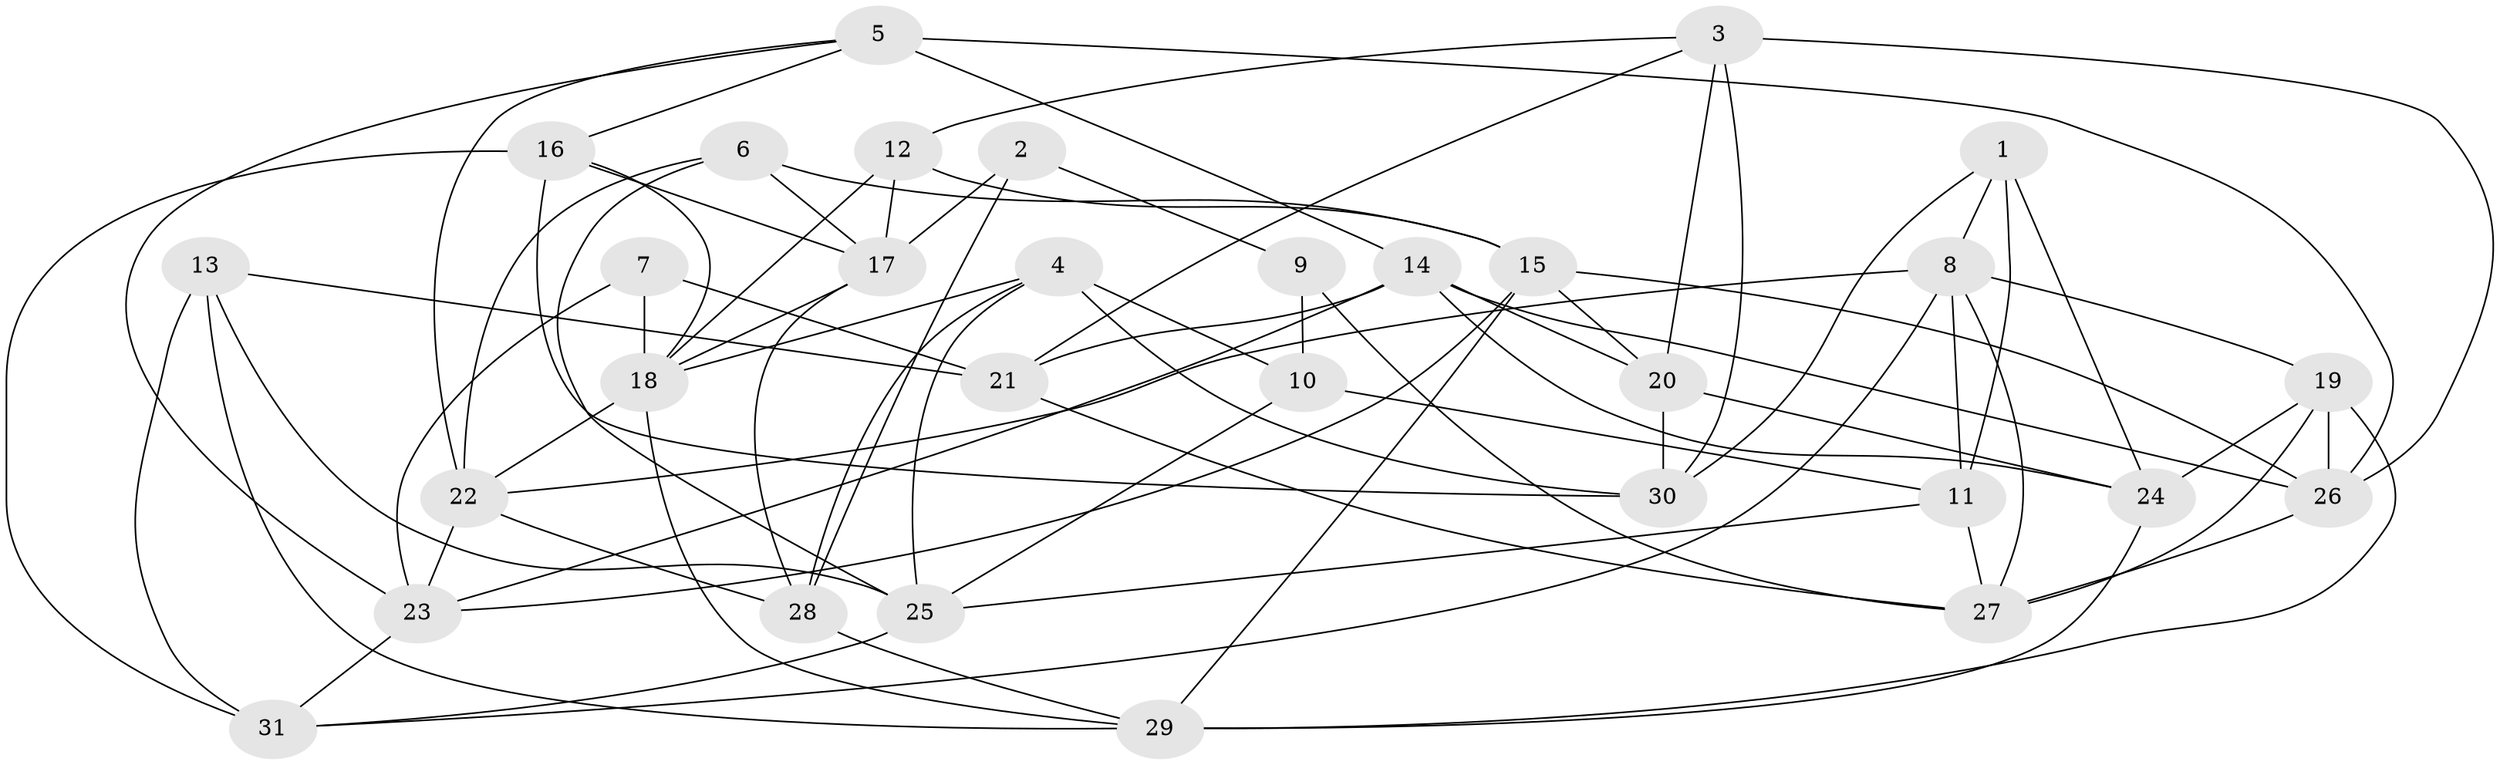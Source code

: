 // original degree distribution, {4: 1.0}
// Generated by graph-tools (version 1.1) at 2025/02/03/09/25 03:02:55]
// undirected, 31 vertices, 78 edges
graph export_dot {
graph [start="1"]
  node [color=gray90,style=filled];
  1;
  2;
  3;
  4;
  5;
  6;
  7;
  8;
  9;
  10;
  11;
  12;
  13;
  14;
  15;
  16;
  17;
  18;
  19;
  20;
  21;
  22;
  23;
  24;
  25;
  26;
  27;
  28;
  29;
  30;
  31;
  1 -- 8 [weight=1.0];
  1 -- 11 [weight=1.0];
  1 -- 24 [weight=1.0];
  1 -- 30 [weight=1.0];
  2 -- 9 [weight=2.0];
  2 -- 17 [weight=1.0];
  2 -- 28 [weight=1.0];
  3 -- 12 [weight=1.0];
  3 -- 20 [weight=1.0];
  3 -- 21 [weight=1.0];
  3 -- 26 [weight=2.0];
  3 -- 30 [weight=1.0];
  4 -- 10 [weight=1.0];
  4 -- 18 [weight=2.0];
  4 -- 25 [weight=1.0];
  4 -- 28 [weight=1.0];
  4 -- 30 [weight=1.0];
  5 -- 14 [weight=1.0];
  5 -- 16 [weight=1.0];
  5 -- 22 [weight=1.0];
  5 -- 23 [weight=1.0];
  5 -- 26 [weight=2.0];
  6 -- 15 [weight=1.0];
  6 -- 17 [weight=1.0];
  6 -- 22 [weight=1.0];
  6 -- 25 [weight=1.0];
  7 -- 18 [weight=3.0];
  7 -- 21 [weight=2.0];
  7 -- 23 [weight=1.0];
  8 -- 11 [weight=1.0];
  8 -- 19 [weight=1.0];
  8 -- 22 [weight=1.0];
  8 -- 27 [weight=1.0];
  8 -- 31 [weight=1.0];
  9 -- 10 [weight=2.0];
  9 -- 27 [weight=2.0];
  10 -- 11 [weight=2.0];
  10 -- 25 [weight=1.0];
  11 -- 25 [weight=1.0];
  11 -- 27 [weight=1.0];
  12 -- 15 [weight=1.0];
  12 -- 17 [weight=1.0];
  12 -- 18 [weight=1.0];
  13 -- 21 [weight=1.0];
  13 -- 25 [weight=1.0];
  13 -- 29 [weight=1.0];
  13 -- 31 [weight=1.0];
  14 -- 20 [weight=1.0];
  14 -- 21 [weight=1.0];
  14 -- 23 [weight=1.0];
  14 -- 24 [weight=1.0];
  14 -- 26 [weight=1.0];
  15 -- 20 [weight=1.0];
  15 -- 23 [weight=1.0];
  15 -- 26 [weight=1.0];
  15 -- 29 [weight=1.0];
  16 -- 17 [weight=1.0];
  16 -- 18 [weight=1.0];
  16 -- 30 [weight=1.0];
  16 -- 31 [weight=2.0];
  17 -- 18 [weight=1.0];
  17 -- 28 [weight=1.0];
  18 -- 22 [weight=1.0];
  18 -- 29 [weight=1.0];
  19 -- 24 [weight=1.0];
  19 -- 26 [weight=1.0];
  19 -- 27 [weight=2.0];
  19 -- 29 [weight=1.0];
  20 -- 24 [weight=1.0];
  20 -- 30 [weight=2.0];
  21 -- 27 [weight=1.0];
  22 -- 23 [weight=1.0];
  22 -- 28 [weight=1.0];
  23 -- 31 [weight=1.0];
  24 -- 29 [weight=2.0];
  25 -- 31 [weight=1.0];
  26 -- 27 [weight=1.0];
  28 -- 29 [weight=2.0];
}
